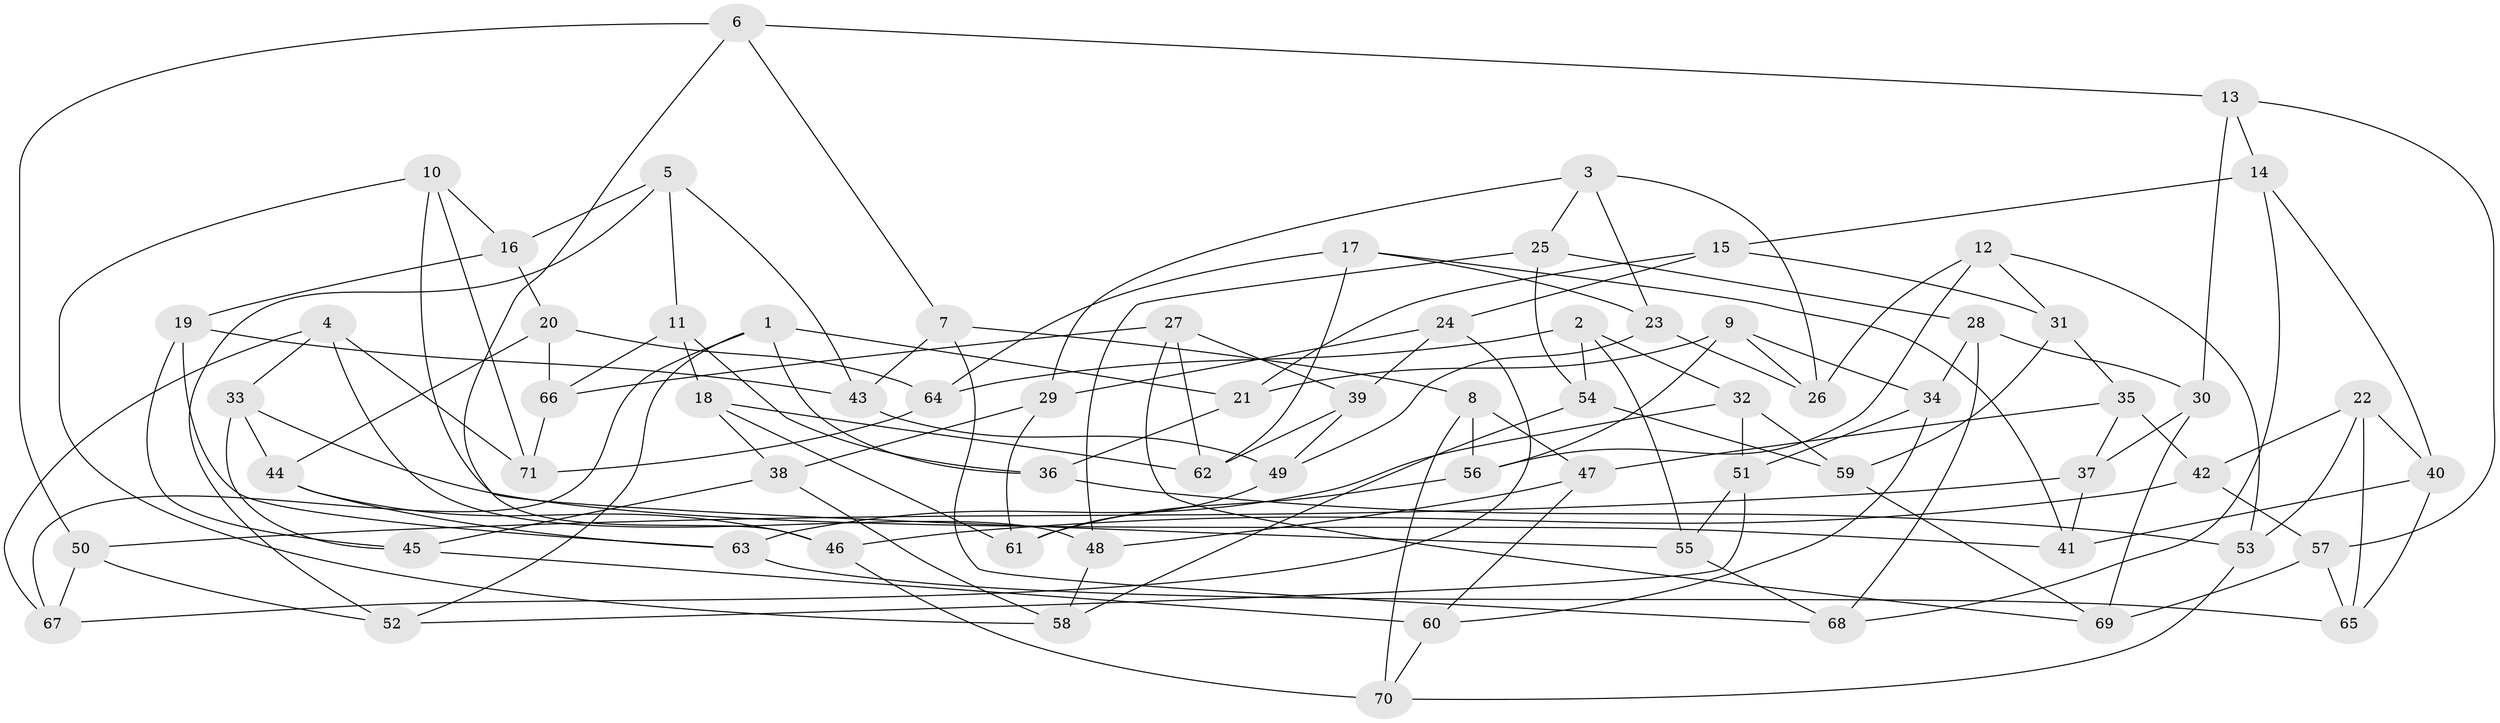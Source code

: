 // Generated by graph-tools (version 1.1) at 2025/50/03/09/25 03:50:49]
// undirected, 71 vertices, 142 edges
graph export_dot {
graph [start="1"]
  node [color=gray90,style=filled];
  1;
  2;
  3;
  4;
  5;
  6;
  7;
  8;
  9;
  10;
  11;
  12;
  13;
  14;
  15;
  16;
  17;
  18;
  19;
  20;
  21;
  22;
  23;
  24;
  25;
  26;
  27;
  28;
  29;
  30;
  31;
  32;
  33;
  34;
  35;
  36;
  37;
  38;
  39;
  40;
  41;
  42;
  43;
  44;
  45;
  46;
  47;
  48;
  49;
  50;
  51;
  52;
  53;
  54;
  55;
  56;
  57;
  58;
  59;
  60;
  61;
  62;
  63;
  64;
  65;
  66;
  67;
  68;
  69;
  70;
  71;
  1 -- 67;
  1 -- 36;
  1 -- 21;
  1 -- 52;
  2 -- 54;
  2 -- 32;
  2 -- 55;
  2 -- 64;
  3 -- 29;
  3 -- 25;
  3 -- 23;
  3 -- 26;
  4 -- 67;
  4 -- 71;
  4 -- 48;
  4 -- 33;
  5 -- 11;
  5 -- 43;
  5 -- 16;
  5 -- 52;
  6 -- 46;
  6 -- 7;
  6 -- 50;
  6 -- 13;
  7 -- 8;
  7 -- 68;
  7 -- 43;
  8 -- 70;
  8 -- 56;
  8 -- 47;
  9 -- 26;
  9 -- 56;
  9 -- 34;
  9 -- 21;
  10 -- 55;
  10 -- 71;
  10 -- 58;
  10 -- 16;
  11 -- 18;
  11 -- 66;
  11 -- 36;
  12 -- 31;
  12 -- 56;
  12 -- 53;
  12 -- 26;
  13 -- 14;
  13 -- 57;
  13 -- 30;
  14 -- 15;
  14 -- 68;
  14 -- 40;
  15 -- 24;
  15 -- 31;
  15 -- 21;
  16 -- 20;
  16 -- 19;
  17 -- 62;
  17 -- 64;
  17 -- 23;
  17 -- 41;
  18 -- 62;
  18 -- 61;
  18 -- 38;
  19 -- 45;
  19 -- 43;
  19 -- 63;
  20 -- 66;
  20 -- 44;
  20 -- 64;
  21 -- 36;
  22 -- 65;
  22 -- 40;
  22 -- 42;
  22 -- 53;
  23 -- 26;
  23 -- 49;
  24 -- 67;
  24 -- 39;
  24 -- 29;
  25 -- 28;
  25 -- 54;
  25 -- 48;
  27 -- 62;
  27 -- 66;
  27 -- 39;
  27 -- 69;
  28 -- 68;
  28 -- 30;
  28 -- 34;
  29 -- 38;
  29 -- 61;
  30 -- 69;
  30 -- 37;
  31 -- 35;
  31 -- 59;
  32 -- 63;
  32 -- 51;
  32 -- 59;
  33 -- 41;
  33 -- 44;
  33 -- 45;
  34 -- 60;
  34 -- 51;
  35 -- 47;
  35 -- 42;
  35 -- 37;
  36 -- 53;
  37 -- 50;
  37 -- 41;
  38 -- 45;
  38 -- 58;
  39 -- 49;
  39 -- 62;
  40 -- 65;
  40 -- 41;
  42 -- 46;
  42 -- 57;
  43 -- 49;
  44 -- 46;
  44 -- 63;
  45 -- 60;
  46 -- 70;
  47 -- 60;
  47 -- 48;
  48 -- 58;
  49 -- 61;
  50 -- 52;
  50 -- 67;
  51 -- 52;
  51 -- 55;
  53 -- 70;
  54 -- 59;
  54 -- 58;
  55 -- 68;
  56 -- 61;
  57 -- 69;
  57 -- 65;
  59 -- 69;
  60 -- 70;
  63 -- 65;
  64 -- 71;
  66 -- 71;
}
